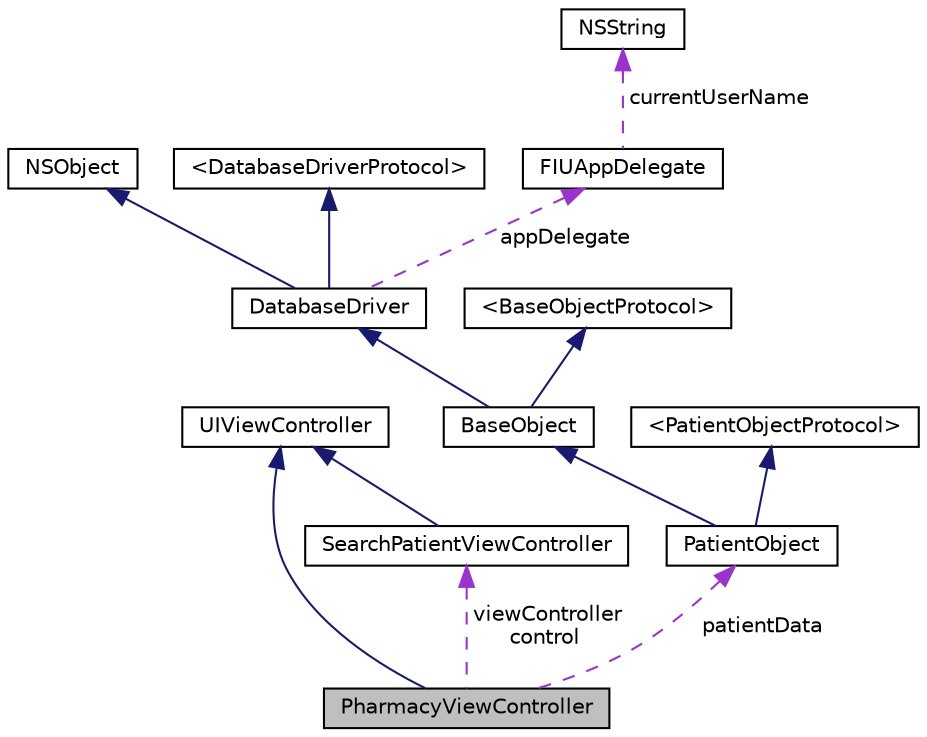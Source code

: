 digraph G
{
  edge [fontname="Helvetica",fontsize="10",labelfontname="Helvetica",labelfontsize="10"];
  node [fontname="Helvetica",fontsize="10",shape=record];
  Node1 [label="PharmacyViewController",height=0.2,width=0.4,color="black", fillcolor="grey75", style="filled" fontcolor="black"];
  Node2 -> Node1 [dir="back",color="midnightblue",fontsize="10",style="solid",fontname="Helvetica"];
  Node2 [label="UIViewController",height=0.2,width=0.4,color="black", fillcolor="white", style="filled",URL="$class_u_i_view_controller.html"];
  Node3 -> Node1 [dir="back",color="darkorchid3",fontsize="10",style="dashed",label=" patientData" ,fontname="Helvetica"];
  Node3 [label="PatientObject",height=0.2,width=0.4,color="black", fillcolor="white", style="filled",URL="$interface_patient_object.html"];
  Node4 -> Node3 [dir="back",color="midnightblue",fontsize="10",style="solid",fontname="Helvetica"];
  Node4 [label="BaseObject",height=0.2,width=0.4,color="black", fillcolor="white", style="filled",URL="$interface_base_object.html"];
  Node5 -> Node4 [dir="back",color="midnightblue",fontsize="10",style="solid",fontname="Helvetica"];
  Node5 [label="DatabaseDriver",height=0.2,width=0.4,color="black", fillcolor="white", style="filled",URL="$interface_database_driver.html"];
  Node6 -> Node5 [dir="back",color="midnightblue",fontsize="10",style="solid",fontname="Helvetica"];
  Node6 [label="NSObject",height=0.2,width=0.4,color="black", fillcolor="white", style="filled",URL="$class_n_s_object.html"];
  Node7 -> Node5 [dir="back",color="midnightblue",fontsize="10",style="solid",fontname="Helvetica"];
  Node7 [label="\<DatabaseDriverProtocol\>",height=0.2,width=0.4,color="black", fillcolor="white", style="filled",URL="$protocol_database_driver_protocol-p.html"];
  Node8 -> Node5 [dir="back",color="darkorchid3",fontsize="10",style="dashed",label=" appDelegate" ,fontname="Helvetica"];
  Node8 [label="FIUAppDelegate",height=0.2,width=0.4,color="black", fillcolor="white", style="filled",URL="$interface_f_i_u_app_delegate.html"];
  Node9 -> Node8 [dir="back",color="darkorchid3",fontsize="10",style="dashed",label=" currentUserName" ,fontname="Helvetica"];
  Node9 [label="NSString",height=0.2,width=0.4,color="black", fillcolor="white", style="filled",URL="$class_n_s_string.html"];
  Node10 -> Node4 [dir="back",color="midnightblue",fontsize="10",style="solid",fontname="Helvetica"];
  Node10 [label="\<BaseObjectProtocol\>",height=0.2,width=0.4,color="black", fillcolor="white", style="filled",URL="$protocol_base_object_protocol-p.html"];
  Node11 -> Node3 [dir="back",color="midnightblue",fontsize="10",style="solid",fontname="Helvetica"];
  Node11 [label="\<PatientObjectProtocol\>",height=0.2,width=0.4,color="black", fillcolor="white", style="filled",URL="$protocol_patient_object_protocol-p.html"];
  Node12 -> Node1 [dir="back",color="darkorchid3",fontsize="10",style="dashed",label=" viewController\ncontrol" ,fontname="Helvetica"];
  Node12 [label="SearchPatientViewController",height=0.2,width=0.4,color="black", fillcolor="white", style="filled",URL="$interface_search_patient_view_controller.html"];
  Node2 -> Node12 [dir="back",color="midnightblue",fontsize="10",style="solid",fontname="Helvetica"];
}
